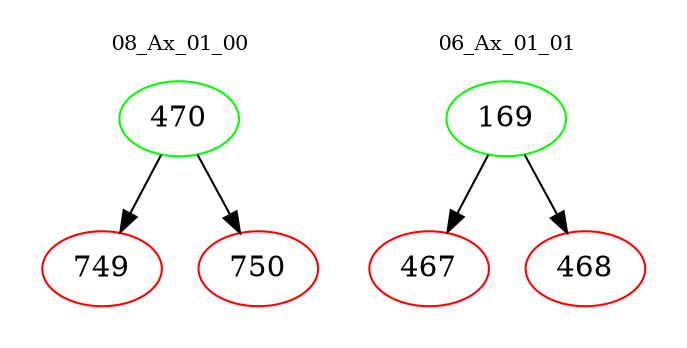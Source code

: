 digraph{
subgraph cluster_0 {
color = white
label = "08_Ax_01_00";
fontsize=10;
T0_470 [label="470", color="green"]
T0_470 -> T0_749 [color="black"]
T0_749 [label="749", color="red"]
T0_470 -> T0_750 [color="black"]
T0_750 [label="750", color="red"]
}
subgraph cluster_1 {
color = white
label = "06_Ax_01_01";
fontsize=10;
T1_169 [label="169", color="green"]
T1_169 -> T1_467 [color="black"]
T1_467 [label="467", color="red"]
T1_169 -> T1_468 [color="black"]
T1_468 [label="468", color="red"]
}
}
